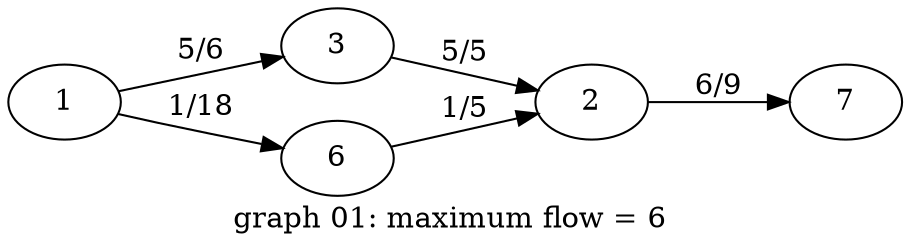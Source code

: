 digraph g{

rankdir = LR

3 -> 2 [label = " 5/5 "];
6 -> 2 [label = " 1/5 "];
1 -> 3 [label = " 5/6 "];
1 -> 6 [label = " 1/18 "];
2 -> 7 [label = " 6/9 "];

label = "graph 01: maximum flow = 6 "
}